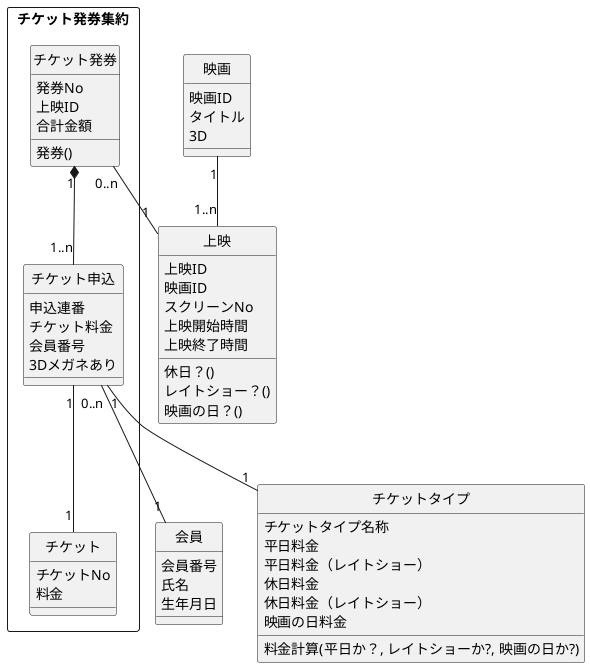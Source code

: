 @startuml
hide circle

class 会員 {
  会員番号
  氏名
  生年月日
}

class 映画 {
  映画ID
  タイトル
  3D
}

class 上映 {
  上映ID
  映画ID
  スクリーンNo
  上映開始時間
  上映終了時間
  休日？()
  レイトショー？()
  映画の日？()
}

class チケットタイプ {
  チケットタイプ名称
  平日料金
  平日料金（レイトショー）
  休日料金
  休日料金（レイトショー）
  映画の日料金
  料金計算(平日か？, レイトショーか?, 映画の日か?)
}

package チケット発券集約 <<Rectangle>> {

class チケット {
  チケットNo
  料金
}

class チケット申込 {
  申込連番
  チケット料金
  会員番号
  3Dメガネあり
}

class チケット発券 {
  発券No
  上映ID
  合計金額
  発券()
}
}


チケット発券 "1" *-- "1..n" チケット申込
チケット申込 "1" -- "1" チケット
チケット発券 "0..n" -- "1" 上映
映画 "1" -- "1..n" 上映
チケット申込 "0..n" -- "1" 会員
チケット申込 "1" -- "1" チケットタイプ
@enduml